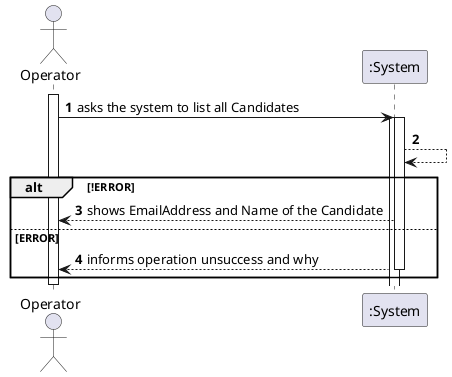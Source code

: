 @startuml US2000C_SSD

autonumber

actor Operator as "Operator"

activate Operator

Operator -> ":System" : asks the system to list all Candidates
activate ":System"

activate ":System"
":System" --> ":System"
alt !ERROR
":System" --> Operator : shows EmailAddress and Name of the Candidate

else ERROR
":System" --> Operator : informs operation unsuccess and why
deactivate ":System"
end alt


deactivate Operator

@enduml